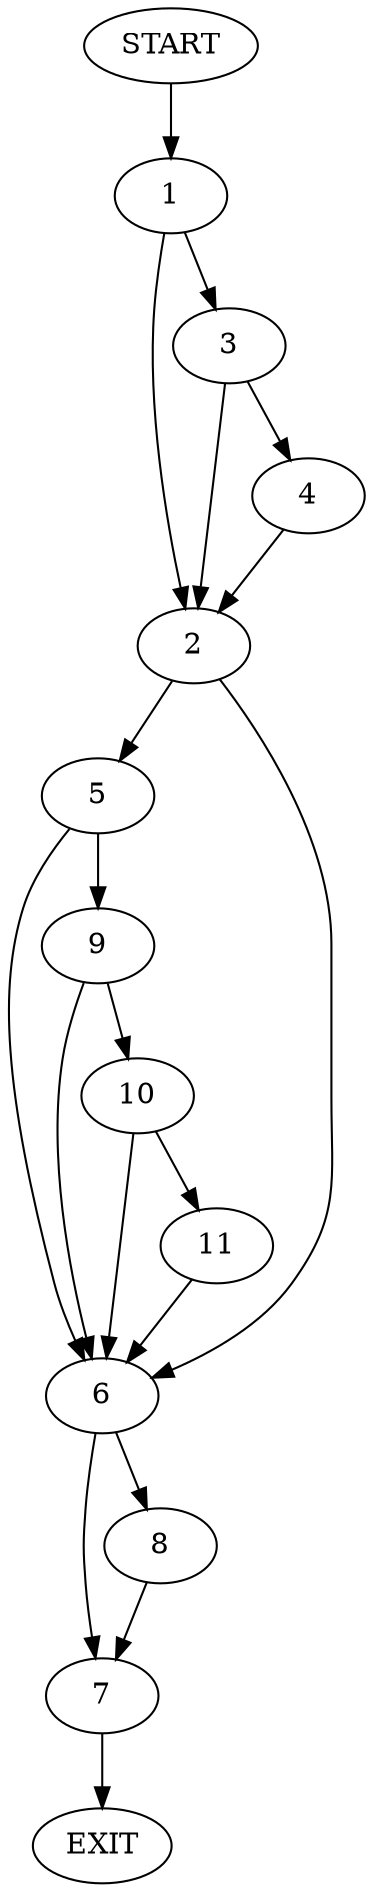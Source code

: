 digraph {
0 [label="START"]
12 [label="EXIT"]
0 -> 1
1 -> 2
1 -> 3
3 -> 2
3 -> 4
2 -> 5
2 -> 6
4 -> 2
6 -> 7
6 -> 8
5 -> 6
5 -> 9
9 -> 6
9 -> 10
10 -> 6
10 -> 11
11 -> 6
7 -> 12
8 -> 7
}
